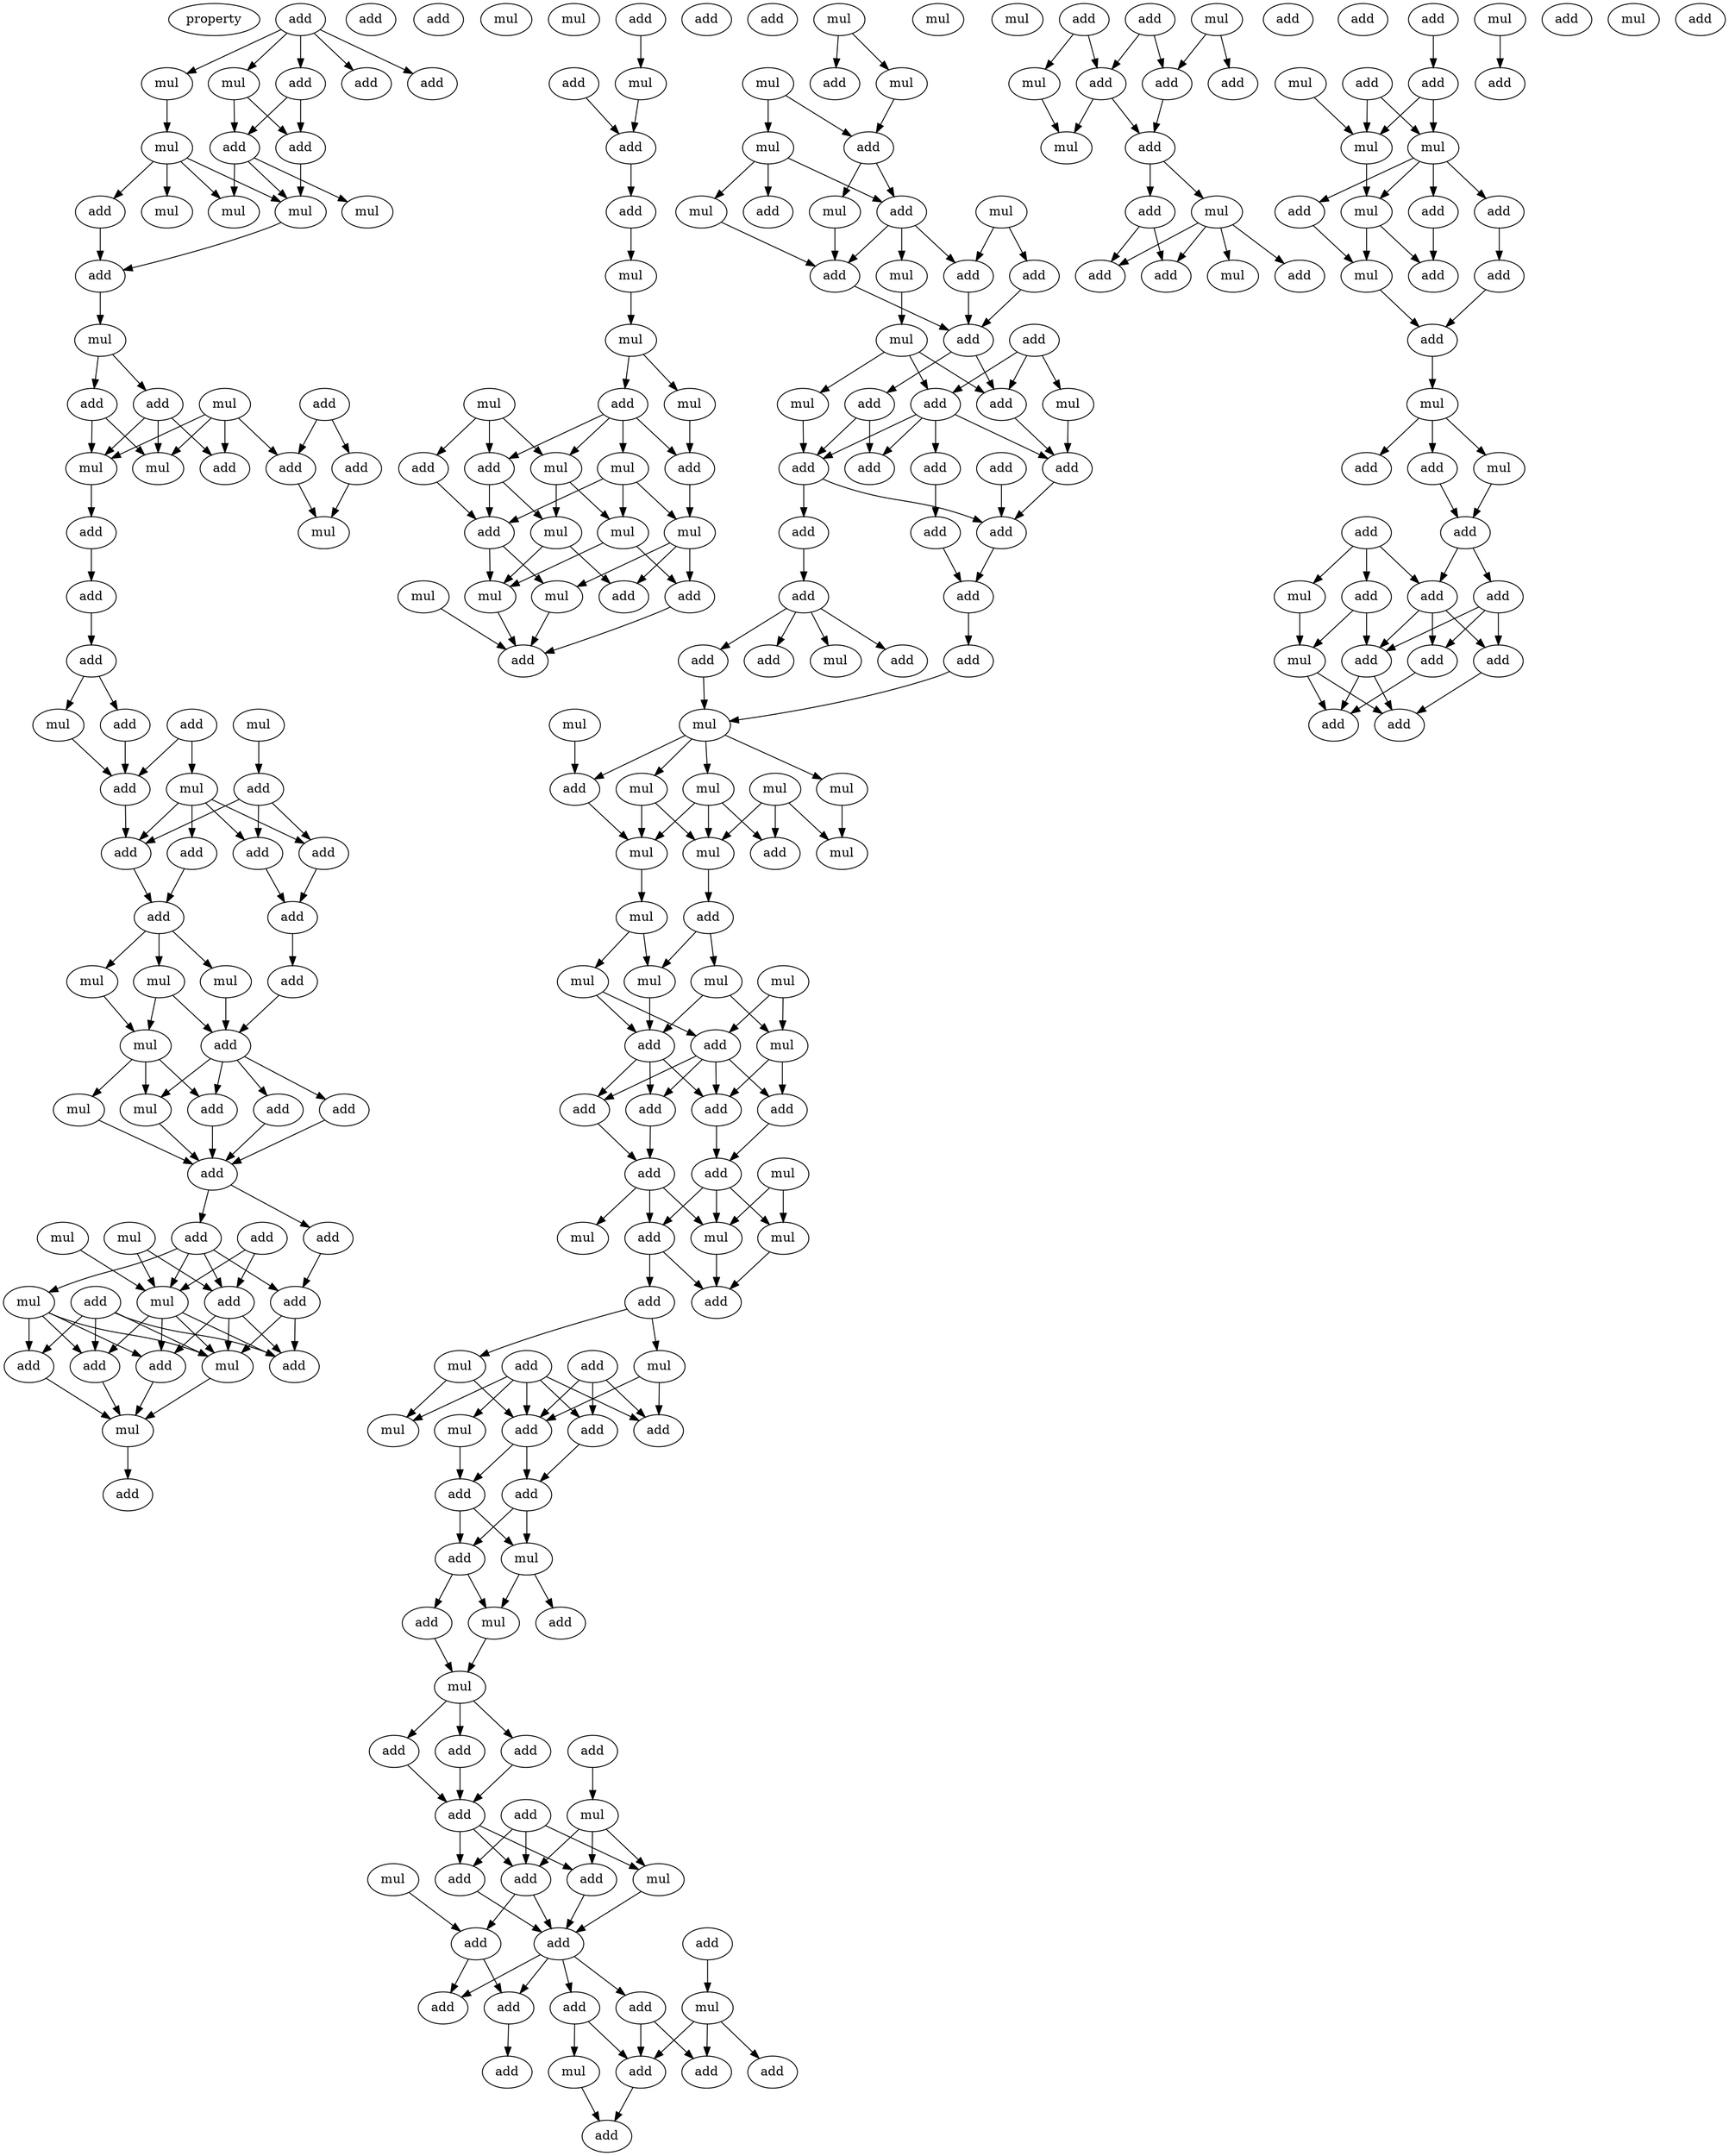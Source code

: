 digraph {
    node [fontcolor=black]
    property [mul=2,lf=1.1]
    0 [ label = add ];
    1 [ label = mul ];
    2 [ label = add ];
    3 [ label = mul ];
    4 [ label = add ];
    5 [ label = add ];
    6 [ label = add ];
    7 [ label = add ];
    8 [ label = add ];
    9 [ label = mul ];
    10 [ label = mul ];
    11 [ label = add ];
    12 [ label = mul ];
    13 [ label = mul ];
    14 [ label = mul ];
    15 [ label = add ];
    16 [ label = mul ];
    17 [ label = mul ];
    18 [ label = add ];
    19 [ label = add ];
    20 [ label = add ];
    21 [ label = add ];
    22 [ label = add ];
    23 [ label = mul ];
    24 [ label = mul ];
    25 [ label = add ];
    26 [ label = add ];
    27 [ label = mul ];
    28 [ label = add ];
    29 [ label = add ];
    30 [ label = mul ];
    31 [ label = add ];
    32 [ label = add ];
    33 [ label = mul ];
    34 [ label = add ];
    35 [ label = mul ];
    36 [ label = add ];
    37 [ label = add ];
    38 [ label = add ];
    39 [ label = add ];
    40 [ label = add ];
    41 [ label = add ];
    42 [ label = add ];
    43 [ label = mul ];
    44 [ label = add ];
    45 [ label = mul ];
    46 [ label = add ];
    47 [ label = mul ];
    48 [ label = mul ];
    49 [ label = add ];
    50 [ label = mul ];
    51 [ label = mul ];
    52 [ label = add ];
    53 [ label = add ];
    54 [ label = add ];
    55 [ label = add ];
    56 [ label = mul ];
    57 [ label = mul ];
    58 [ label = add ];
    59 [ label = add ];
    60 [ label = add ];
    61 [ label = mul ];
    62 [ label = add ];
    63 [ label = add ];
    64 [ label = add ];
    65 [ label = mul ];
    66 [ label = mul ];
    67 [ label = add ];
    68 [ label = add ];
    69 [ label = add ];
    70 [ label = add ];
    71 [ label = mul ];
    72 [ label = mul ];
    73 [ label = mul ];
    74 [ label = add ];
    75 [ label = add ];
    76 [ label = add ];
    77 [ label = mul ];
    78 [ label = add ];
    79 [ label = add ];
    80 [ label = add ];
    81 [ label = add ];
    82 [ label = mul ];
    83 [ label = mul ];
    84 [ label = mul ];
    85 [ label = add ];
    86 [ label = mul ];
    87 [ label = add ];
    88 [ label = mul ];
    89 [ label = add ];
    90 [ label = add ];
    91 [ label = mul ];
    92 [ label = add ];
    93 [ label = mul ];
    94 [ label = mul ];
    95 [ label = mul ];
    96 [ label = add ];
    97 [ label = mul ];
    98 [ label = add ];
    99 [ label = mul ];
    100 [ label = mul ];
    101 [ label = add ];
    102 [ label = mul ];
    103 [ label = mul ];
    104 [ label = mul ];
    105 [ label = add ];
    106 [ label = mul ];
    107 [ label = add ];
    108 [ label = mul ];
    109 [ label = mul ];
    110 [ label = mul ];
    111 [ label = add ];
    112 [ label = mul ];
    113 [ label = add ];
    114 [ label = mul ];
    115 [ label = add ];
    116 [ label = add ];
    117 [ label = add ];
    118 [ label = add ];
    119 [ label = mul ];
    120 [ label = add ];
    121 [ label = mul ];
    122 [ label = mul ];
    123 [ label = add ];
    124 [ label = add ];
    125 [ label = add ];
    126 [ label = add ];
    127 [ label = add ];
    128 [ label = add ];
    129 [ label = add ];
    130 [ label = add ];
    131 [ label = add ];
    132 [ label = add ];
    133 [ label = add ];
    134 [ label = add ];
    135 [ label = add ];
    136 [ label = add ];
    137 [ label = add ];
    138 [ label = mul ];
    139 [ label = add ];
    140 [ label = add ];
    141 [ label = mul ];
    142 [ label = mul ];
    143 [ label = add ];
    144 [ label = mul ];
    145 [ label = mul ];
    146 [ label = mul ];
    147 [ label = mul ];
    148 [ label = mul ];
    149 [ label = mul ];
    150 [ label = add ];
    151 [ label = mul ];
    152 [ label = mul ];
    153 [ label = add ];
    154 [ label = mul ];
    155 [ label = mul ];
    156 [ label = mul ];
    157 [ label = mul ];
    158 [ label = add ];
    159 [ label = mul ];
    160 [ label = add ];
    161 [ label = add ];
    162 [ label = add ];
    163 [ label = add ];
    164 [ label = add ];
    165 [ label = mul ];
    166 [ label = add ];
    167 [ label = add ];
    168 [ label = add ];
    169 [ label = mul ];
    170 [ label = mul ];
    171 [ label = mul ];
    172 [ label = add ];
    173 [ label = add ];
    174 [ label = add ];
    175 [ label = mul ];
    176 [ label = add ];
    177 [ label = mul ];
    178 [ label = mul ];
    179 [ label = add ];
    180 [ label = mul ];
    181 [ label = add ];
    182 [ label = add ];
    183 [ label = add ];
    184 [ label = add ];
    185 [ label = add ];
    186 [ label = mul ];
    187 [ label = mul ];
    188 [ label = add ];
    189 [ label = add ];
    190 [ label = mul ];
    191 [ label = mul ];
    192 [ label = add ];
    193 [ label = add ];
    194 [ label = add ];
    195 [ label = add ];
    196 [ label = add ];
    197 [ label = mul ];
    198 [ label = add ];
    199 [ label = mul ];
    200 [ label = add ];
    201 [ label = mul ];
    202 [ label = add ];
    203 [ label = add ];
    204 [ label = add ];
    205 [ label = add ];
    206 [ label = add ];
    207 [ label = add ];
    208 [ label = add ];
    209 [ label = add ];
    210 [ label = mul ];
    211 [ label = add ];
    212 [ label = add ];
    213 [ label = add ];
    214 [ label = add ];
    215 [ label = mul ];
    216 [ label = add ];
    217 [ label = add ];
    218 [ label = add ];
    219 [ label = add ];
    220 [ label = mul ];
    221 [ label = add ];
    222 [ label = mul ];
    223 [ label = add ];
    224 [ label = add ];
    225 [ label = mul ];
    226 [ label = add ];
    227 [ label = mul ];
    228 [ label = add ];
    229 [ label = add ];
    230 [ label = add ];
    231 [ label = mul ];
    232 [ label = add ];
    233 [ label = add ];
    234 [ label = add ];
    235 [ label = add ];
    236 [ label = mul ];
    237 [ label = add ];
    238 [ label = add ];
    239 [ label = add ];
    240 [ label = mul ];
    241 [ label = add ];
    242 [ label = mul ];
    243 [ label = mul ];
    244 [ label = add ];
    245 [ label = add ];
    246 [ label = add ];
    247 [ label = mul ];
    248 [ label = add ];
    249 [ label = mul ];
    250 [ label = add ];
    251 [ label = add ];
    252 [ label = mul ];
    253 [ label = add ];
    254 [ label = mul ];
    255 [ label = mul ];
    256 [ label = add ];
    257 [ label = add ];
    258 [ label = add ];
    259 [ label = mul ];
    260 [ label = add ];
    261 [ label = add ];
    262 [ label = add ];
    263 [ label = add ];
    264 [ label = mul ];
    265 [ label = add ];
    266 [ label = add ];
    267 [ label = add ];
    268 [ label = add ];
    269 [ label = add ];
    0 -> 1 [ name = 0 ];
    0 -> 2 [ name = 1 ];
    0 -> 3 [ name = 2 ];
    0 -> 4 [ name = 3 ];
    0 -> 5 [ name = 4 ];
    1 -> 9 [ name = 5 ];
    3 -> 7 [ name = 6 ];
    3 -> 8 [ name = 7 ];
    4 -> 7 [ name = 8 ];
    4 -> 8 [ name = 9 ];
    7 -> 14 [ name = 10 ];
    8 -> 12 [ name = 11 ];
    8 -> 13 [ name = 12 ];
    8 -> 14 [ name = 13 ];
    9 -> 10 [ name = 14 ];
    9 -> 11 [ name = 15 ];
    9 -> 13 [ name = 16 ];
    9 -> 14 [ name = 17 ];
    11 -> 15 [ name = 18 ];
    14 -> 15 [ name = 19 ];
    15 -> 16 [ name = 20 ];
    16 -> 19 [ name = 21 ];
    16 -> 20 [ name = 22 ];
    17 -> 22 [ name = 23 ];
    17 -> 23 [ name = 24 ];
    17 -> 24 [ name = 25 ];
    17 -> 25 [ name = 26 ];
    18 -> 21 [ name = 27 ];
    18 -> 22 [ name = 28 ];
    19 -> 23 [ name = 29 ];
    19 -> 24 [ name = 30 ];
    19 -> 25 [ name = 31 ];
    20 -> 23 [ name = 32 ];
    20 -> 24 [ name = 33 ];
    21 -> 27 [ name = 34 ];
    22 -> 27 [ name = 35 ];
    23 -> 26 [ name = 36 ];
    26 -> 28 [ name = 37 ];
    28 -> 29 [ name = 38 ];
    29 -> 31 [ name = 39 ];
    29 -> 33 [ name = 40 ];
    30 -> 36 [ name = 41 ];
    31 -> 34 [ name = 42 ];
    32 -> 34 [ name = 43 ];
    32 -> 35 [ name = 44 ];
    33 -> 34 [ name = 45 ];
    34 -> 39 [ name = 46 ];
    35 -> 37 [ name = 47 ];
    35 -> 38 [ name = 48 ];
    35 -> 39 [ name = 49 ];
    35 -> 40 [ name = 50 ];
    36 -> 38 [ name = 51 ];
    36 -> 39 [ name = 52 ];
    36 -> 40 [ name = 53 ];
    37 -> 41 [ name = 54 ];
    38 -> 42 [ name = 55 ];
    39 -> 41 [ name = 56 ];
    40 -> 42 [ name = 57 ];
    41 -> 43 [ name = 58 ];
    41 -> 45 [ name = 59 ];
    41 -> 47 [ name = 60 ];
    42 -> 44 [ name = 61 ];
    43 -> 48 [ name = 62 ];
    43 -> 49 [ name = 63 ];
    44 -> 49 [ name = 64 ];
    45 -> 49 [ name = 65 ];
    47 -> 48 [ name = 66 ];
    48 -> 50 [ name = 67 ];
    48 -> 51 [ name = 68 ];
    48 -> 54 [ name = 69 ];
    49 -> 51 [ name = 70 ];
    49 -> 52 [ name = 71 ];
    49 -> 53 [ name = 72 ];
    49 -> 54 [ name = 73 ];
    50 -> 55 [ name = 74 ];
    51 -> 55 [ name = 75 ];
    52 -> 55 [ name = 76 ];
    53 -> 55 [ name = 77 ];
    54 -> 55 [ name = 78 ];
    55 -> 59 [ name = 79 ];
    55 -> 60 [ name = 80 ];
    56 -> 61 [ name = 81 ];
    57 -> 61 [ name = 82 ];
    57 -> 62 [ name = 83 ];
    58 -> 61 [ name = 84 ];
    58 -> 62 [ name = 85 ];
    59 -> 63 [ name = 86 ];
    60 -> 61 [ name = 87 ];
    60 -> 62 [ name = 88 ];
    60 -> 63 [ name = 89 ];
    60 -> 65 [ name = 90 ];
    61 -> 66 [ name = 91 ];
    61 -> 68 [ name = 92 ];
    61 -> 69 [ name = 93 ];
    61 -> 70 [ name = 94 ];
    62 -> 66 [ name = 95 ];
    62 -> 68 [ name = 96 ];
    62 -> 70 [ name = 97 ];
    63 -> 66 [ name = 98 ];
    63 -> 70 [ name = 99 ];
    64 -> 66 [ name = 100 ];
    64 -> 67 [ name = 101 ];
    64 -> 69 [ name = 102 ];
    64 -> 70 [ name = 103 ];
    65 -> 66 [ name = 104 ];
    65 -> 67 [ name = 105 ];
    65 -> 68 [ name = 106 ];
    65 -> 69 [ name = 107 ];
    66 -> 71 [ name = 108 ];
    67 -> 71 [ name = 109 ];
    68 -> 71 [ name = 110 ];
    69 -> 71 [ name = 111 ];
    71 -> 74 [ name = 112 ];
    75 -> 77 [ name = 113 ];
    76 -> 79 [ name = 114 ];
    77 -> 79 [ name = 115 ];
    79 -> 81 [ name = 116 ];
    81 -> 82 [ name = 117 ];
    82 -> 83 [ name = 118 ];
    83 -> 84 [ name = 119 ];
    83 -> 85 [ name = 120 ];
    84 -> 87 [ name = 121 ];
    85 -> 87 [ name = 122 ];
    85 -> 88 [ name = 123 ];
    85 -> 89 [ name = 124 ];
    85 -> 91 [ name = 125 ];
    86 -> 89 [ name = 126 ];
    86 -> 90 [ name = 127 ];
    86 -> 91 [ name = 128 ];
    87 -> 93 [ name = 129 ];
    88 -> 92 [ name = 130 ];
    88 -> 93 [ name = 131 ];
    88 -> 95 [ name = 132 ];
    89 -> 92 [ name = 133 ];
    89 -> 94 [ name = 134 ];
    90 -> 92 [ name = 135 ];
    91 -> 94 [ name = 136 ];
    91 -> 95 [ name = 137 ];
    92 -> 97 [ name = 138 ];
    92 -> 100 [ name = 139 ];
    93 -> 96 [ name = 140 ];
    93 -> 97 [ name = 141 ];
    93 -> 98 [ name = 142 ];
    94 -> 96 [ name = 143 ];
    94 -> 100 [ name = 144 ];
    95 -> 98 [ name = 145 ];
    95 -> 100 [ name = 146 ];
    97 -> 101 [ name = 147 ];
    98 -> 101 [ name = 148 ];
    99 -> 101 [ name = 149 ];
    100 -> 101 [ name = 150 ];
    102 -> 105 [ name = 151 ];
    102 -> 106 [ name = 152 ];
    103 -> 107 [ name = 153 ];
    103 -> 108 [ name = 154 ];
    106 -> 107 [ name = 155 ];
    107 -> 109 [ name = 156 ];
    107 -> 111 [ name = 157 ];
    108 -> 111 [ name = 158 ];
    108 -> 112 [ name = 159 ];
    108 -> 113 [ name = 160 ];
    109 -> 116 [ name = 161 ];
    110 -> 115 [ name = 162 ];
    110 -> 117 [ name = 163 ];
    111 -> 114 [ name = 164 ];
    111 -> 116 [ name = 165 ];
    111 -> 117 [ name = 166 ];
    112 -> 116 [ name = 167 ];
    114 -> 119 [ name = 168 ];
    115 -> 120 [ name = 169 ];
    116 -> 120 [ name = 170 ];
    117 -> 120 [ name = 171 ];
    118 -> 121 [ name = 172 ];
    118 -> 123 [ name = 173 ];
    118 -> 124 [ name = 174 ];
    119 -> 122 [ name = 175 ];
    119 -> 123 [ name = 176 ];
    119 -> 124 [ name = 177 ];
    120 -> 124 [ name = 178 ];
    120 -> 125 [ name = 179 ];
    121 -> 126 [ name = 180 ];
    122 -> 129 [ name = 181 ];
    123 -> 126 [ name = 182 ];
    123 -> 127 [ name = 183 ];
    123 -> 129 [ name = 184 ];
    123 -> 130 [ name = 185 ];
    124 -> 126 [ name = 186 ];
    125 -> 129 [ name = 187 ];
    125 -> 130 [ name = 188 ];
    126 -> 131 [ name = 189 ];
    127 -> 132 [ name = 190 ];
    128 -> 131 [ name = 191 ];
    129 -> 131 [ name = 192 ];
    129 -> 133 [ name = 193 ];
    131 -> 135 [ name = 194 ];
    132 -> 135 [ name = 195 ];
    133 -> 134 [ name = 196 ];
    134 -> 136 [ name = 197 ];
    134 -> 137 [ name = 198 ];
    134 -> 138 [ name = 199 ];
    134 -> 139 [ name = 200 ];
    135 -> 140 [ name = 201 ];
    139 -> 141 [ name = 202 ];
    140 -> 141 [ name = 203 ];
    141 -> 143 [ name = 204 ];
    141 -> 144 [ name = 205 ];
    141 -> 145 [ name = 206 ];
    141 -> 146 [ name = 207 ];
    142 -> 143 [ name = 208 ];
    143 -> 151 [ name = 209 ];
    144 -> 148 [ name = 210 ];
    144 -> 151 [ name = 211 ];
    145 -> 149 [ name = 212 ];
    146 -> 148 [ name = 213 ];
    146 -> 150 [ name = 214 ];
    146 -> 151 [ name = 215 ];
    147 -> 148 [ name = 216 ];
    147 -> 149 [ name = 217 ];
    147 -> 150 [ name = 218 ];
    148 -> 153 [ name = 219 ];
    151 -> 152 [ name = 220 ];
    152 -> 154 [ name = 221 ];
    152 -> 155 [ name = 222 ];
    153 -> 155 [ name = 223 ];
    153 -> 157 [ name = 224 ];
    154 -> 158 [ name = 225 ];
    154 -> 160 [ name = 226 ];
    155 -> 158 [ name = 227 ];
    156 -> 159 [ name = 228 ];
    156 -> 160 [ name = 229 ];
    157 -> 158 [ name = 230 ];
    157 -> 159 [ name = 231 ];
    158 -> 162 [ name = 232 ];
    158 -> 163 [ name = 233 ];
    158 -> 164 [ name = 234 ];
    159 -> 161 [ name = 235 ];
    159 -> 164 [ name = 236 ];
    160 -> 161 [ name = 237 ];
    160 -> 162 [ name = 238 ];
    160 -> 163 [ name = 239 ];
    160 -> 164 [ name = 240 ];
    161 -> 166 [ name = 241 ];
    162 -> 167 [ name = 242 ];
    163 -> 167 [ name = 243 ];
    164 -> 166 [ name = 244 ];
    165 -> 170 [ name = 245 ];
    165 -> 171 [ name = 246 ];
    166 -> 168 [ name = 247 ];
    166 -> 170 [ name = 248 ];
    166 -> 171 [ name = 249 ];
    167 -> 168 [ name = 250 ];
    167 -> 169 [ name = 251 ];
    167 -> 171 [ name = 252 ];
    168 -> 172 [ name = 253 ];
    168 -> 173 [ name = 254 ];
    170 -> 172 [ name = 255 ];
    171 -> 172 [ name = 256 ];
    173 -> 175 [ name = 257 ];
    173 -> 177 [ name = 258 ];
    174 -> 178 [ name = 259 ];
    174 -> 179 [ name = 260 ];
    174 -> 180 [ name = 261 ];
    174 -> 181 [ name = 262 ];
    174 -> 182 [ name = 263 ];
    175 -> 181 [ name = 264 ];
    175 -> 182 [ name = 265 ];
    176 -> 179 [ name = 266 ];
    176 -> 181 [ name = 267 ];
    176 -> 182 [ name = 268 ];
    177 -> 178 [ name = 269 ];
    177 -> 181 [ name = 270 ];
    179 -> 183 [ name = 271 ];
    180 -> 184 [ name = 272 ];
    181 -> 183 [ name = 273 ];
    181 -> 184 [ name = 274 ];
    183 -> 185 [ name = 275 ];
    183 -> 186 [ name = 276 ];
    184 -> 185 [ name = 277 ];
    184 -> 186 [ name = 278 ];
    185 -> 187 [ name = 279 ];
    185 -> 188 [ name = 280 ];
    186 -> 187 [ name = 281 ];
    186 -> 189 [ name = 282 ];
    187 -> 191 [ name = 283 ];
    188 -> 191 [ name = 284 ];
    191 -> 193 [ name = 285 ];
    191 -> 194 [ name = 286 ];
    191 -> 195 [ name = 287 ];
    192 -> 197 [ name = 288 ];
    193 -> 198 [ name = 289 ];
    194 -> 198 [ name = 290 ];
    195 -> 198 [ name = 291 ];
    196 -> 199 [ name = 292 ];
    196 -> 200 [ name = 293 ];
    196 -> 202 [ name = 294 ];
    197 -> 199 [ name = 295 ];
    197 -> 200 [ name = 296 ];
    197 -> 203 [ name = 297 ];
    198 -> 200 [ name = 298 ];
    198 -> 202 [ name = 299 ];
    198 -> 203 [ name = 300 ];
    199 -> 206 [ name = 301 ];
    200 -> 204 [ name = 302 ];
    200 -> 206 [ name = 303 ];
    201 -> 204 [ name = 304 ];
    202 -> 206 [ name = 305 ];
    203 -> 206 [ name = 306 ];
    204 -> 208 [ name = 307 ];
    204 -> 209 [ name = 308 ];
    205 -> 210 [ name = 309 ];
    206 -> 207 [ name = 310 ];
    206 -> 208 [ name = 311 ];
    206 -> 209 [ name = 312 ];
    206 -> 211 [ name = 313 ];
    207 -> 212 [ name = 314 ];
    207 -> 215 [ name = 315 ];
    209 -> 213 [ name = 316 ];
    210 -> 212 [ name = 317 ];
    210 -> 214 [ name = 318 ];
    210 -> 216 [ name = 319 ];
    211 -> 212 [ name = 320 ];
    211 -> 216 [ name = 321 ];
    212 -> 217 [ name = 322 ];
    215 -> 217 [ name = 323 ];
    218 -> 222 [ name = 324 ];
    218 -> 223 [ name = 325 ];
    219 -> 221 [ name = 326 ];
    219 -> 223 [ name = 327 ];
    220 -> 221 [ name = 328 ];
    220 -> 224 [ name = 329 ];
    221 -> 226 [ name = 330 ];
    222 -> 225 [ name = 331 ];
    223 -> 225 [ name = 332 ];
    223 -> 226 [ name = 333 ];
    226 -> 227 [ name = 334 ];
    226 -> 228 [ name = 335 ];
    227 -> 229 [ name = 336 ];
    227 -> 231 [ name = 337 ];
    227 -> 232 [ name = 338 ];
    227 -> 233 [ name = 339 ];
    228 -> 229 [ name = 340 ];
    228 -> 233 [ name = 341 ];
    235 -> 237 [ name = 342 ];
    236 -> 239 [ name = 343 ];
    237 -> 242 [ name = 344 ];
    237 -> 243 [ name = 345 ];
    240 -> 242 [ name = 346 ];
    241 -> 242 [ name = 347 ];
    241 -> 243 [ name = 348 ];
    242 -> 247 [ name = 349 ];
    243 -> 244 [ name = 350 ];
    243 -> 245 [ name = 351 ];
    243 -> 246 [ name = 352 ];
    243 -> 247 [ name = 353 ];
    244 -> 249 [ name = 354 ];
    245 -> 248 [ name = 355 ];
    246 -> 250 [ name = 356 ];
    247 -> 248 [ name = 357 ];
    247 -> 249 [ name = 358 ];
    249 -> 251 [ name = 359 ];
    250 -> 251 [ name = 360 ];
    251 -> 252 [ name = 361 ];
    252 -> 253 [ name = 362 ];
    252 -> 254 [ name = 363 ];
    252 -> 256 [ name = 364 ];
    254 -> 257 [ name = 365 ];
    256 -> 257 [ name = 366 ];
    257 -> 260 [ name = 367 ];
    257 -> 262 [ name = 368 ];
    258 -> 259 [ name = 369 ];
    258 -> 261 [ name = 370 ];
    258 -> 262 [ name = 371 ];
    259 -> 264 [ name = 372 ];
    260 -> 263 [ name = 373 ];
    260 -> 265 [ name = 374 ];
    260 -> 266 [ name = 375 ];
    261 -> 263 [ name = 376 ];
    261 -> 264 [ name = 377 ];
    262 -> 263 [ name = 378 ];
    262 -> 265 [ name = 379 ];
    262 -> 266 [ name = 380 ];
    263 -> 267 [ name = 381 ];
    263 -> 268 [ name = 382 ];
    264 -> 267 [ name = 383 ];
    264 -> 268 [ name = 384 ];
    265 -> 267 [ name = 385 ];
    266 -> 268 [ name = 386 ];
}
